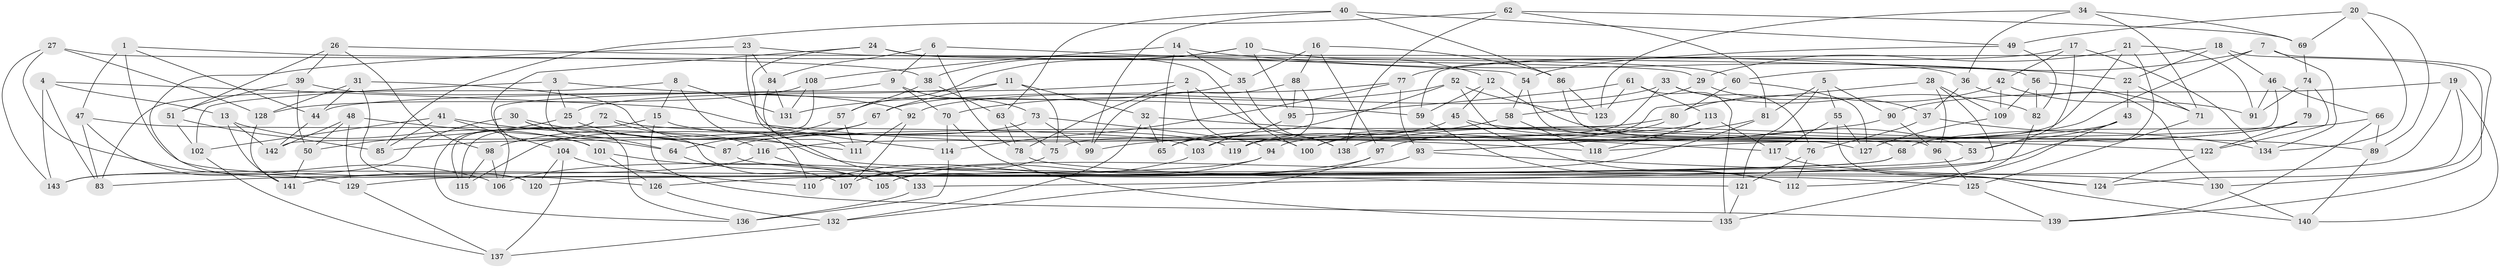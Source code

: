 // Generated by graph-tools (version 1.1) at 2025/16/03/09/25 04:16:28]
// undirected, 143 vertices, 286 edges
graph export_dot {
graph [start="1"]
  node [color=gray90,style=filled];
  1;
  2;
  3;
  4;
  5;
  6;
  7;
  8;
  9;
  10;
  11;
  12;
  13;
  14;
  15;
  16;
  17;
  18;
  19;
  20;
  21;
  22;
  23;
  24;
  25;
  26;
  27;
  28;
  29;
  30;
  31;
  32;
  33;
  34;
  35;
  36;
  37;
  38;
  39;
  40;
  41;
  42;
  43;
  44;
  45;
  46;
  47;
  48;
  49;
  50;
  51;
  52;
  53;
  54;
  55;
  56;
  57;
  58;
  59;
  60;
  61;
  62;
  63;
  64;
  65;
  66;
  67;
  68;
  69;
  70;
  71;
  72;
  73;
  74;
  75;
  76;
  77;
  78;
  79;
  80;
  81;
  82;
  83;
  84;
  85;
  86;
  87;
  88;
  89;
  90;
  91;
  92;
  93;
  94;
  95;
  96;
  97;
  98;
  99;
  100;
  101;
  102;
  103;
  104;
  105;
  106;
  107;
  108;
  109;
  110;
  111;
  112;
  113;
  114;
  115;
  116;
  117;
  118;
  119;
  120;
  121;
  122;
  123;
  124;
  125;
  126;
  127;
  128;
  129;
  130;
  131;
  132;
  133;
  134;
  135;
  136;
  137;
  138;
  139;
  140;
  141;
  142;
  143;
  1 -- 38;
  1 -- 44;
  1 -- 47;
  1 -- 126;
  2 -- 44;
  2 -- 78;
  2 -- 100;
  2 -- 138;
  3 -- 25;
  3 -- 105;
  3 -- 102;
  3 -- 59;
  4 -- 13;
  4 -- 83;
  4 -- 118;
  4 -- 143;
  5 -- 121;
  5 -- 55;
  5 -- 81;
  5 -- 90;
  6 -- 84;
  6 -- 9;
  6 -- 54;
  6 -- 78;
  7 -- 60;
  7 -- 134;
  7 -- 130;
  7 -- 94;
  8 -- 131;
  8 -- 110;
  8 -- 15;
  8 -- 83;
  9 -- 73;
  9 -- 70;
  9 -- 106;
  10 -- 57;
  10 -- 38;
  10 -- 95;
  10 -- 12;
  11 -- 75;
  11 -- 67;
  11 -- 32;
  11 -- 25;
  12 -- 59;
  12 -- 53;
  12 -- 45;
  13 -- 101;
  13 -- 142;
  13 -- 141;
  14 -- 22;
  14 -- 35;
  14 -- 65;
  14 -- 108;
  15 -- 139;
  15 -- 119;
  15 -- 115;
  16 -- 97;
  16 -- 88;
  16 -- 86;
  16 -- 35;
  17 -- 77;
  17 -- 134;
  17 -- 42;
  17 -- 53;
  18 -- 139;
  18 -- 22;
  18 -- 59;
  18 -- 46;
  19 -- 140;
  19 -- 90;
  19 -- 124;
  19 -- 105;
  20 -- 69;
  20 -- 134;
  20 -- 89;
  20 -- 49;
  21 -- 29;
  21 -- 91;
  21 -- 133;
  21 -- 119;
  22 -- 71;
  22 -- 43;
  23 -- 114;
  23 -- 84;
  23 -- 36;
  23 -- 120;
  24 -- 60;
  24 -- 100;
  24 -- 101;
  24 -- 133;
  25 -- 111;
  25 -- 50;
  26 -- 98;
  26 -- 51;
  26 -- 56;
  26 -- 39;
  27 -- 29;
  27 -- 143;
  27 -- 128;
  27 -- 106;
  28 -- 96;
  28 -- 110;
  28 -- 65;
  28 -- 109;
  29 -- 37;
  29 -- 58;
  30 -- 64;
  30 -- 87;
  30 -- 143;
  30 -- 136;
  31 -- 124;
  31 -- 120;
  31 -- 44;
  31 -- 128;
  32 -- 117;
  32 -- 65;
  32 -- 132;
  33 -- 75;
  33 -- 82;
  33 -- 67;
  33 -- 76;
  34 -- 123;
  34 -- 71;
  34 -- 36;
  34 -- 69;
  35 -- 131;
  35 -- 138;
  36 -- 130;
  36 -- 37;
  37 -- 76;
  37 -- 134;
  38 -- 63;
  38 -- 57;
  39 -- 51;
  39 -- 50;
  39 -- 92;
  40 -- 63;
  40 -- 49;
  40 -- 99;
  40 -- 86;
  41 -- 85;
  41 -- 104;
  41 -- 102;
  41 -- 87;
  42 -- 80;
  42 -- 109;
  42 -- 91;
  43 -- 135;
  43 -- 53;
  43 -- 100;
  44 -- 142;
  45 -- 112;
  45 -- 119;
  45 -- 89;
  46 -- 91;
  46 -- 66;
  46 -- 103;
  47 -- 103;
  47 -- 129;
  47 -- 83;
  48 -- 64;
  48 -- 50;
  48 -- 142;
  48 -- 129;
  49 -- 82;
  49 -- 54;
  50 -- 141;
  51 -- 85;
  51 -- 102;
  52 -- 65;
  52 -- 123;
  52 -- 127;
  52 -- 70;
  53 -- 120;
  54 -- 58;
  54 -- 68;
  55 -- 127;
  55 -- 117;
  55 -- 140;
  56 -- 82;
  56 -- 71;
  56 -- 109;
  57 -- 111;
  57 -- 64;
  58 -- 118;
  58 -- 100;
  59 -- 112;
  60 -- 127;
  60 -- 80;
  61 -- 123;
  61 -- 95;
  61 -- 113;
  61 -- 135;
  62 -- 69;
  62 -- 85;
  62 -- 81;
  62 -- 138;
  63 -- 75;
  63 -- 78;
  64 -- 107;
  66 -- 139;
  66 -- 68;
  66 -- 89;
  67 -- 98;
  67 -- 85;
  68 -- 129;
  68 -- 83;
  69 -- 74;
  70 -- 135;
  70 -- 114;
  71 -- 125;
  72 -- 136;
  72 -- 122;
  72 -- 116;
  72 -- 115;
  73 -- 99;
  73 -- 115;
  73 -- 94;
  74 -- 79;
  74 -- 122;
  74 -- 91;
  75 -- 107;
  76 -- 112;
  76 -- 121;
  77 -- 93;
  77 -- 114;
  77 -- 92;
  78 -- 121;
  79 -- 122;
  79 -- 138;
  79 -- 118;
  80 -- 87;
  80 -- 97;
  81 -- 107;
  81 -- 93;
  82 -- 112;
  84 -- 111;
  84 -- 131;
  86 -- 96;
  86 -- 123;
  87 -- 125;
  88 -- 99;
  88 -- 119;
  88 -- 95;
  89 -- 140;
  90 -- 99;
  90 -- 96;
  92 -- 107;
  92 -- 111;
  93 -- 124;
  93 -- 126;
  94 -- 143;
  94 -- 105;
  95 -- 103;
  96 -- 125;
  97 -- 106;
  97 -- 132;
  98 -- 115;
  98 -- 106;
  101 -- 105;
  101 -- 126;
  102 -- 137;
  103 -- 110;
  104 -- 120;
  104 -- 110;
  104 -- 137;
  108 -- 131;
  108 -- 128;
  108 -- 142;
  109 -- 127;
  113 -- 116;
  113 -- 117;
  113 -- 118;
  114 -- 136;
  116 -- 133;
  116 -- 141;
  117 -- 130;
  121 -- 135;
  122 -- 124;
  125 -- 139;
  126 -- 132;
  128 -- 141;
  129 -- 137;
  130 -- 140;
  132 -- 137;
  133 -- 136;
}
